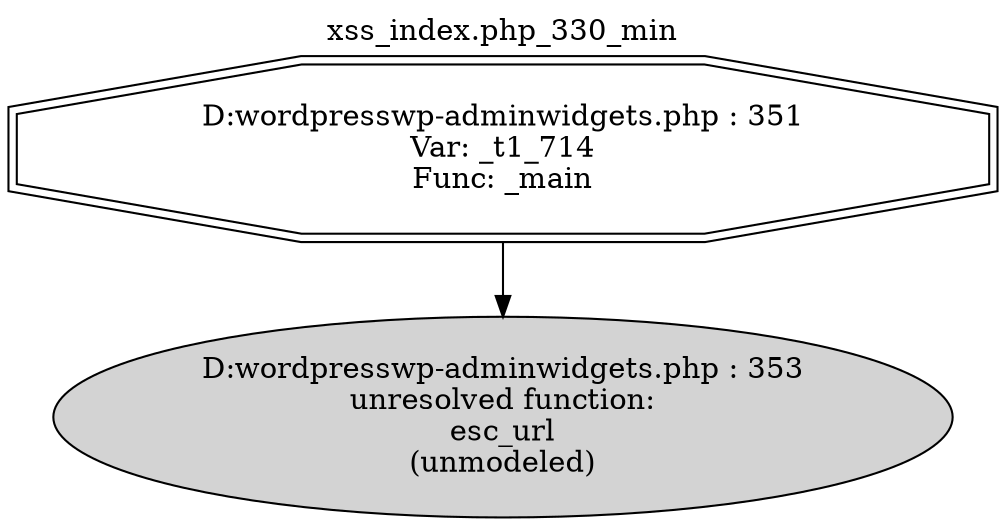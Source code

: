 digraph cfg {
  label="xss_index.php_330_min";
  labelloc=t;
  n1 [shape=doubleoctagon, label="D:\wordpress\wp-admin\widgets.php : 351\nVar: _t1_714\nFunc: _main\n"];
  n2 [shape=ellipse, label="D:\wordpress\wp-admin\widgets.php : 353\nunresolved function:\nesc_url\n(unmodeled)\n",style=filled];
  n1 -> n2;
}
